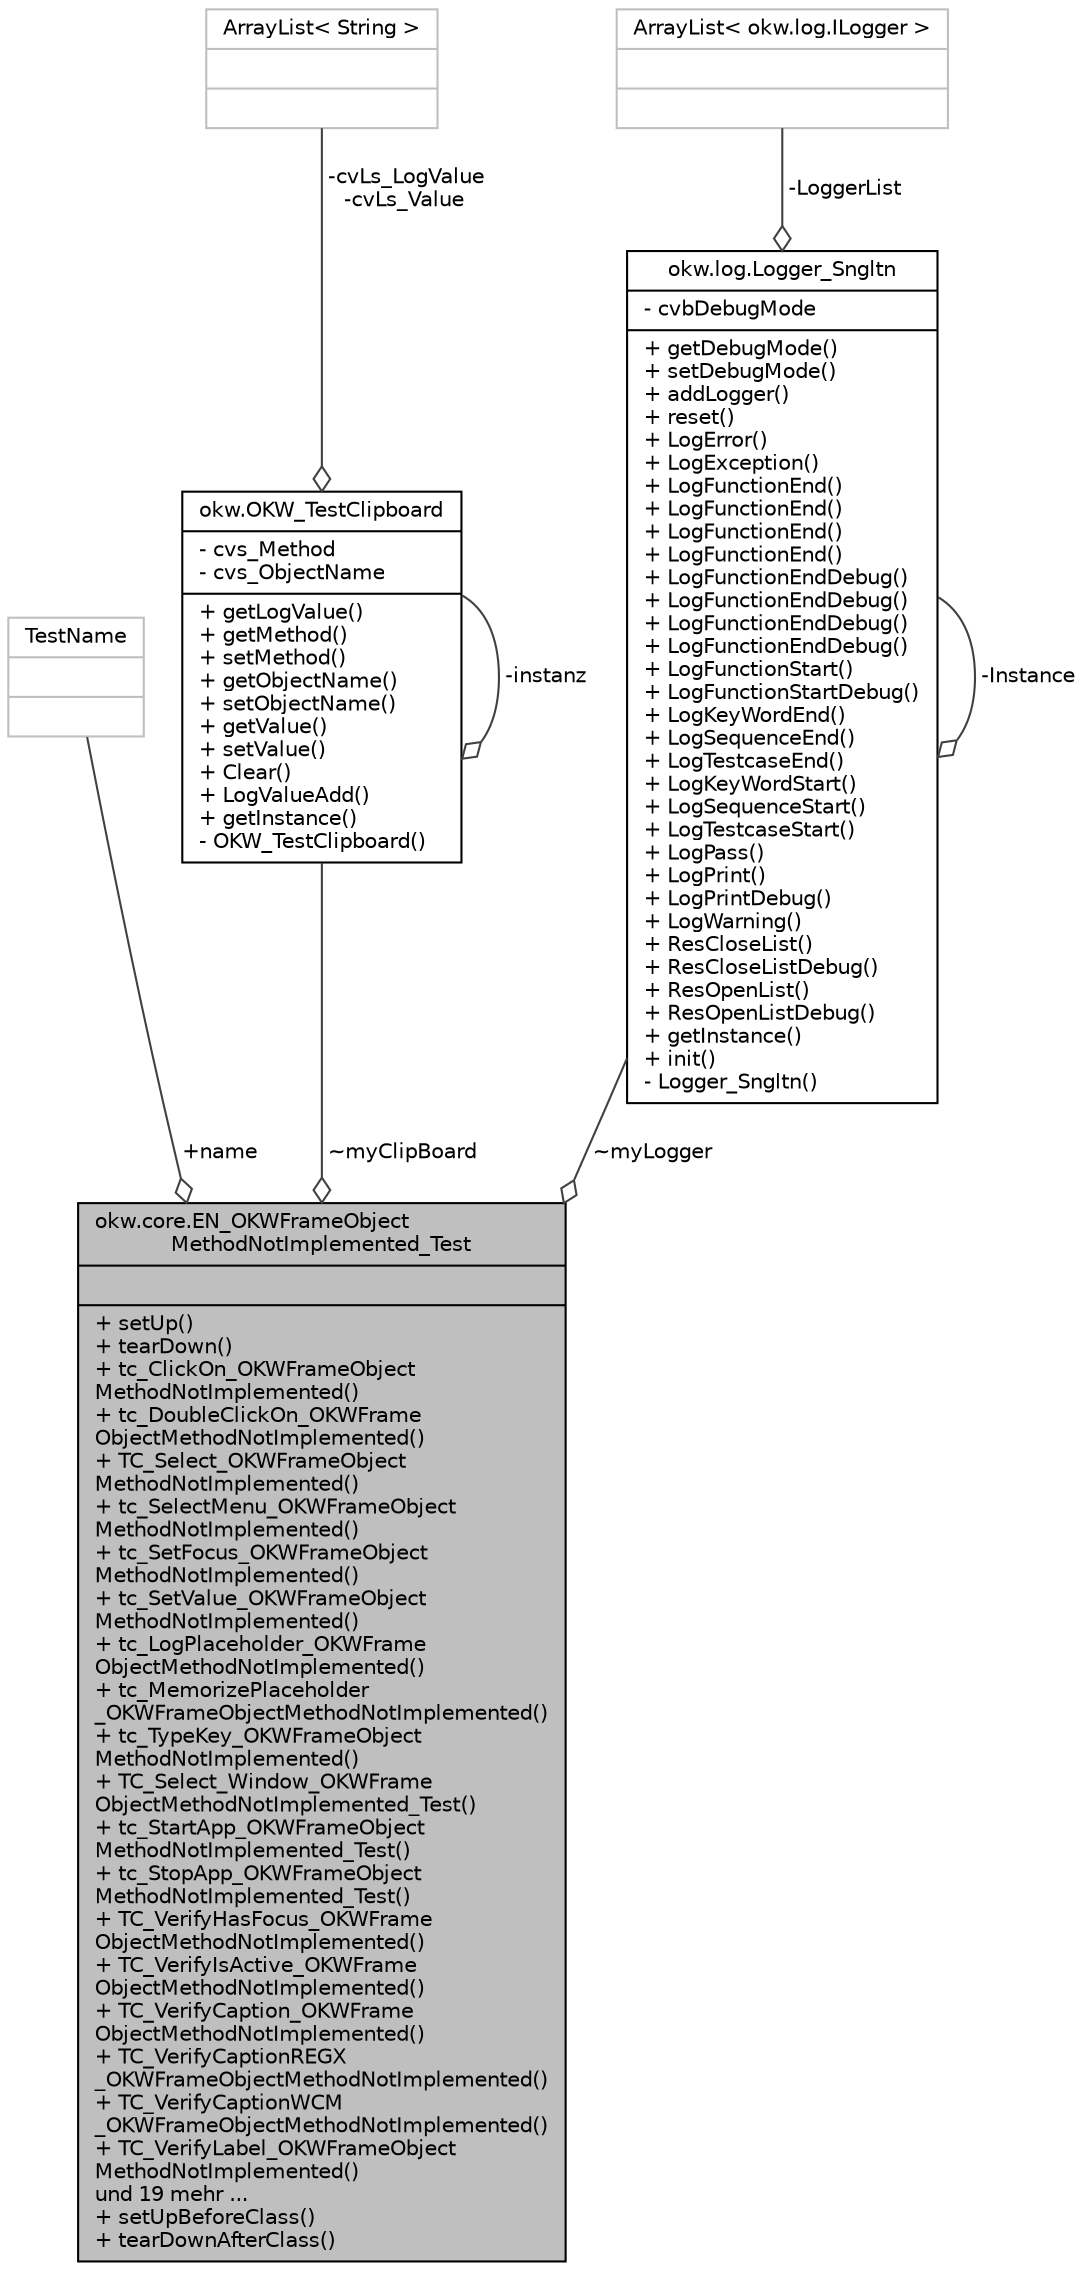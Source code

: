 digraph "okw.core.EN_OKWFrameObjectMethodNotImplemented_Test"
{
 // INTERACTIVE_SVG=YES
 // LATEX_PDF_SIZE
  edge [fontname="Helvetica",fontsize="10",labelfontname="Helvetica",labelfontsize="10"];
  node [fontname="Helvetica",fontsize="10",shape=record];
  Node1 [label="{okw.core.EN_OKWFrameObject\lMethodNotImplemented_Test\n||+ setUp()\l+ tearDown()\l+ tc_ClickOn_OKWFrameObject\lMethodNotImplemented()\l+ tc_DoubleClickOn_OKWFrame\lObjectMethodNotImplemented()\l+ TC_Select_OKWFrameObject\lMethodNotImplemented()\l+ tc_SelectMenu_OKWFrameObject\lMethodNotImplemented()\l+ tc_SetFocus_OKWFrameObject\lMethodNotImplemented()\l+ tc_SetValue_OKWFrameObject\lMethodNotImplemented()\l+ tc_LogPlaceholder_OKWFrame\lObjectMethodNotImplemented()\l+ tc_MemorizePlaceholder\l_OKWFrameObjectMethodNotImplemented()\l+ tc_TypeKey_OKWFrameObject\lMethodNotImplemented()\l+ TC_Select_Window_OKWFrame\lObjectMethodNotImplemented_Test()\l+ tc_StartApp_OKWFrameObject\lMethodNotImplemented_Test()\l+ tc_StopApp_OKWFrameObject\lMethodNotImplemented_Test()\l+ TC_VerifyHasFocus_OKWFrame\lObjectMethodNotImplemented()\l+ TC_VerifyIsActive_OKWFrame\lObjectMethodNotImplemented()\l+ TC_VerifyCaption_OKWFrame\lObjectMethodNotImplemented()\l+ TC_VerifyCaptionREGX\l_OKWFrameObjectMethodNotImplemented()\l+ TC_VerifyCaptionWCM\l_OKWFrameObjectMethodNotImplemented()\l+ TC_VerifyLabel_OKWFrameObject\lMethodNotImplemented()\lund 19 mehr ...\l+ setUpBeforeClass()\l+ tearDownAfterClass()\l}",height=0.2,width=0.4,color="black", fillcolor="grey75", style="filled", fontcolor="black",tooltip=" "];
  Node2 -> Node1 [color="grey25",fontsize="10",style="solid",label=" +name" ,arrowhead="odiamond",fontname="Helvetica"];
  Node2 [label="{TestName\n||}",height=0.2,width=0.4,color="grey75", fillcolor="white", style="filled",tooltip=" "];
  Node3 -> Node1 [color="grey25",fontsize="10",style="solid",label=" ~myClipBoard" ,arrowhead="odiamond",fontname="Helvetica"];
  Node3 [label="{okw.OKW_TestClipboard\n|- cvs_Method\l- cvs_ObjectName\l|+ getLogValue()\l+ getMethod()\l+ setMethod()\l+ getObjectName()\l+ setObjectName()\l+ getValue()\l+ setValue()\l+ Clear()\l+ LogValueAdd()\l+ getInstance()\l- OKW_TestClipboard()\l}",height=0.2,width=0.4,color="black", fillcolor="white", style="filled",URL="$classokw_1_1_o_k_w___test_clipboard.html",tooltip=" "];
  Node4 -> Node3 [color="grey25",fontsize="10",style="solid",label=" -cvLs_LogValue\n-cvLs_Value" ,arrowhead="odiamond",fontname="Helvetica"];
  Node4 [label="{ArrayList\< String \>\n||}",height=0.2,width=0.4,color="grey75", fillcolor="white", style="filled",tooltip=" "];
  Node3 -> Node3 [color="grey25",fontsize="10",style="solid",label=" -instanz" ,arrowhead="odiamond",fontname="Helvetica"];
  Node5 -> Node1 [color="grey25",fontsize="10",style="solid",label=" ~myLogger" ,arrowhead="odiamond",fontname="Helvetica"];
  Node5 [label="{okw.log.Logger_Sngltn\n|- cvbDebugMode\l|+ getDebugMode()\l+ setDebugMode()\l+ addLogger()\l+ reset()\l+ LogError()\l+ LogException()\l+ LogFunctionEnd()\l+ LogFunctionEnd()\l+ LogFunctionEnd()\l+ LogFunctionEnd()\l+ LogFunctionEndDebug()\l+ LogFunctionEndDebug()\l+ LogFunctionEndDebug()\l+ LogFunctionEndDebug()\l+ LogFunctionStart()\l+ LogFunctionStartDebug()\l+ LogKeyWordEnd()\l+ LogSequenceEnd()\l+ LogTestcaseEnd()\l+ LogKeyWordStart()\l+ LogSequenceStart()\l+ LogTestcaseStart()\l+ LogPass()\l+ LogPrint()\l+ LogPrintDebug()\l+ LogWarning()\l+ ResCloseList()\l+ ResCloseListDebug()\l+ ResOpenList()\l+ ResOpenListDebug()\l+ getInstance()\l+ init()\l- Logger_Sngltn()\l}",height=0.2,width=0.4,color="black", fillcolor="white", style="filled",URL="$classokw_1_1log_1_1_logger___sngltn.html",tooltip=" "];
  Node6 -> Node5 [color="grey25",fontsize="10",style="solid",label=" -LoggerList" ,arrowhead="odiamond",fontname="Helvetica"];
  Node6 [label="{ArrayList\< okw.log.ILogger \>\n||}",height=0.2,width=0.4,color="grey75", fillcolor="white", style="filled",tooltip=" "];
  Node5 -> Node5 [color="grey25",fontsize="10",style="solid",label=" -Instance" ,arrowhead="odiamond",fontname="Helvetica"];
}
